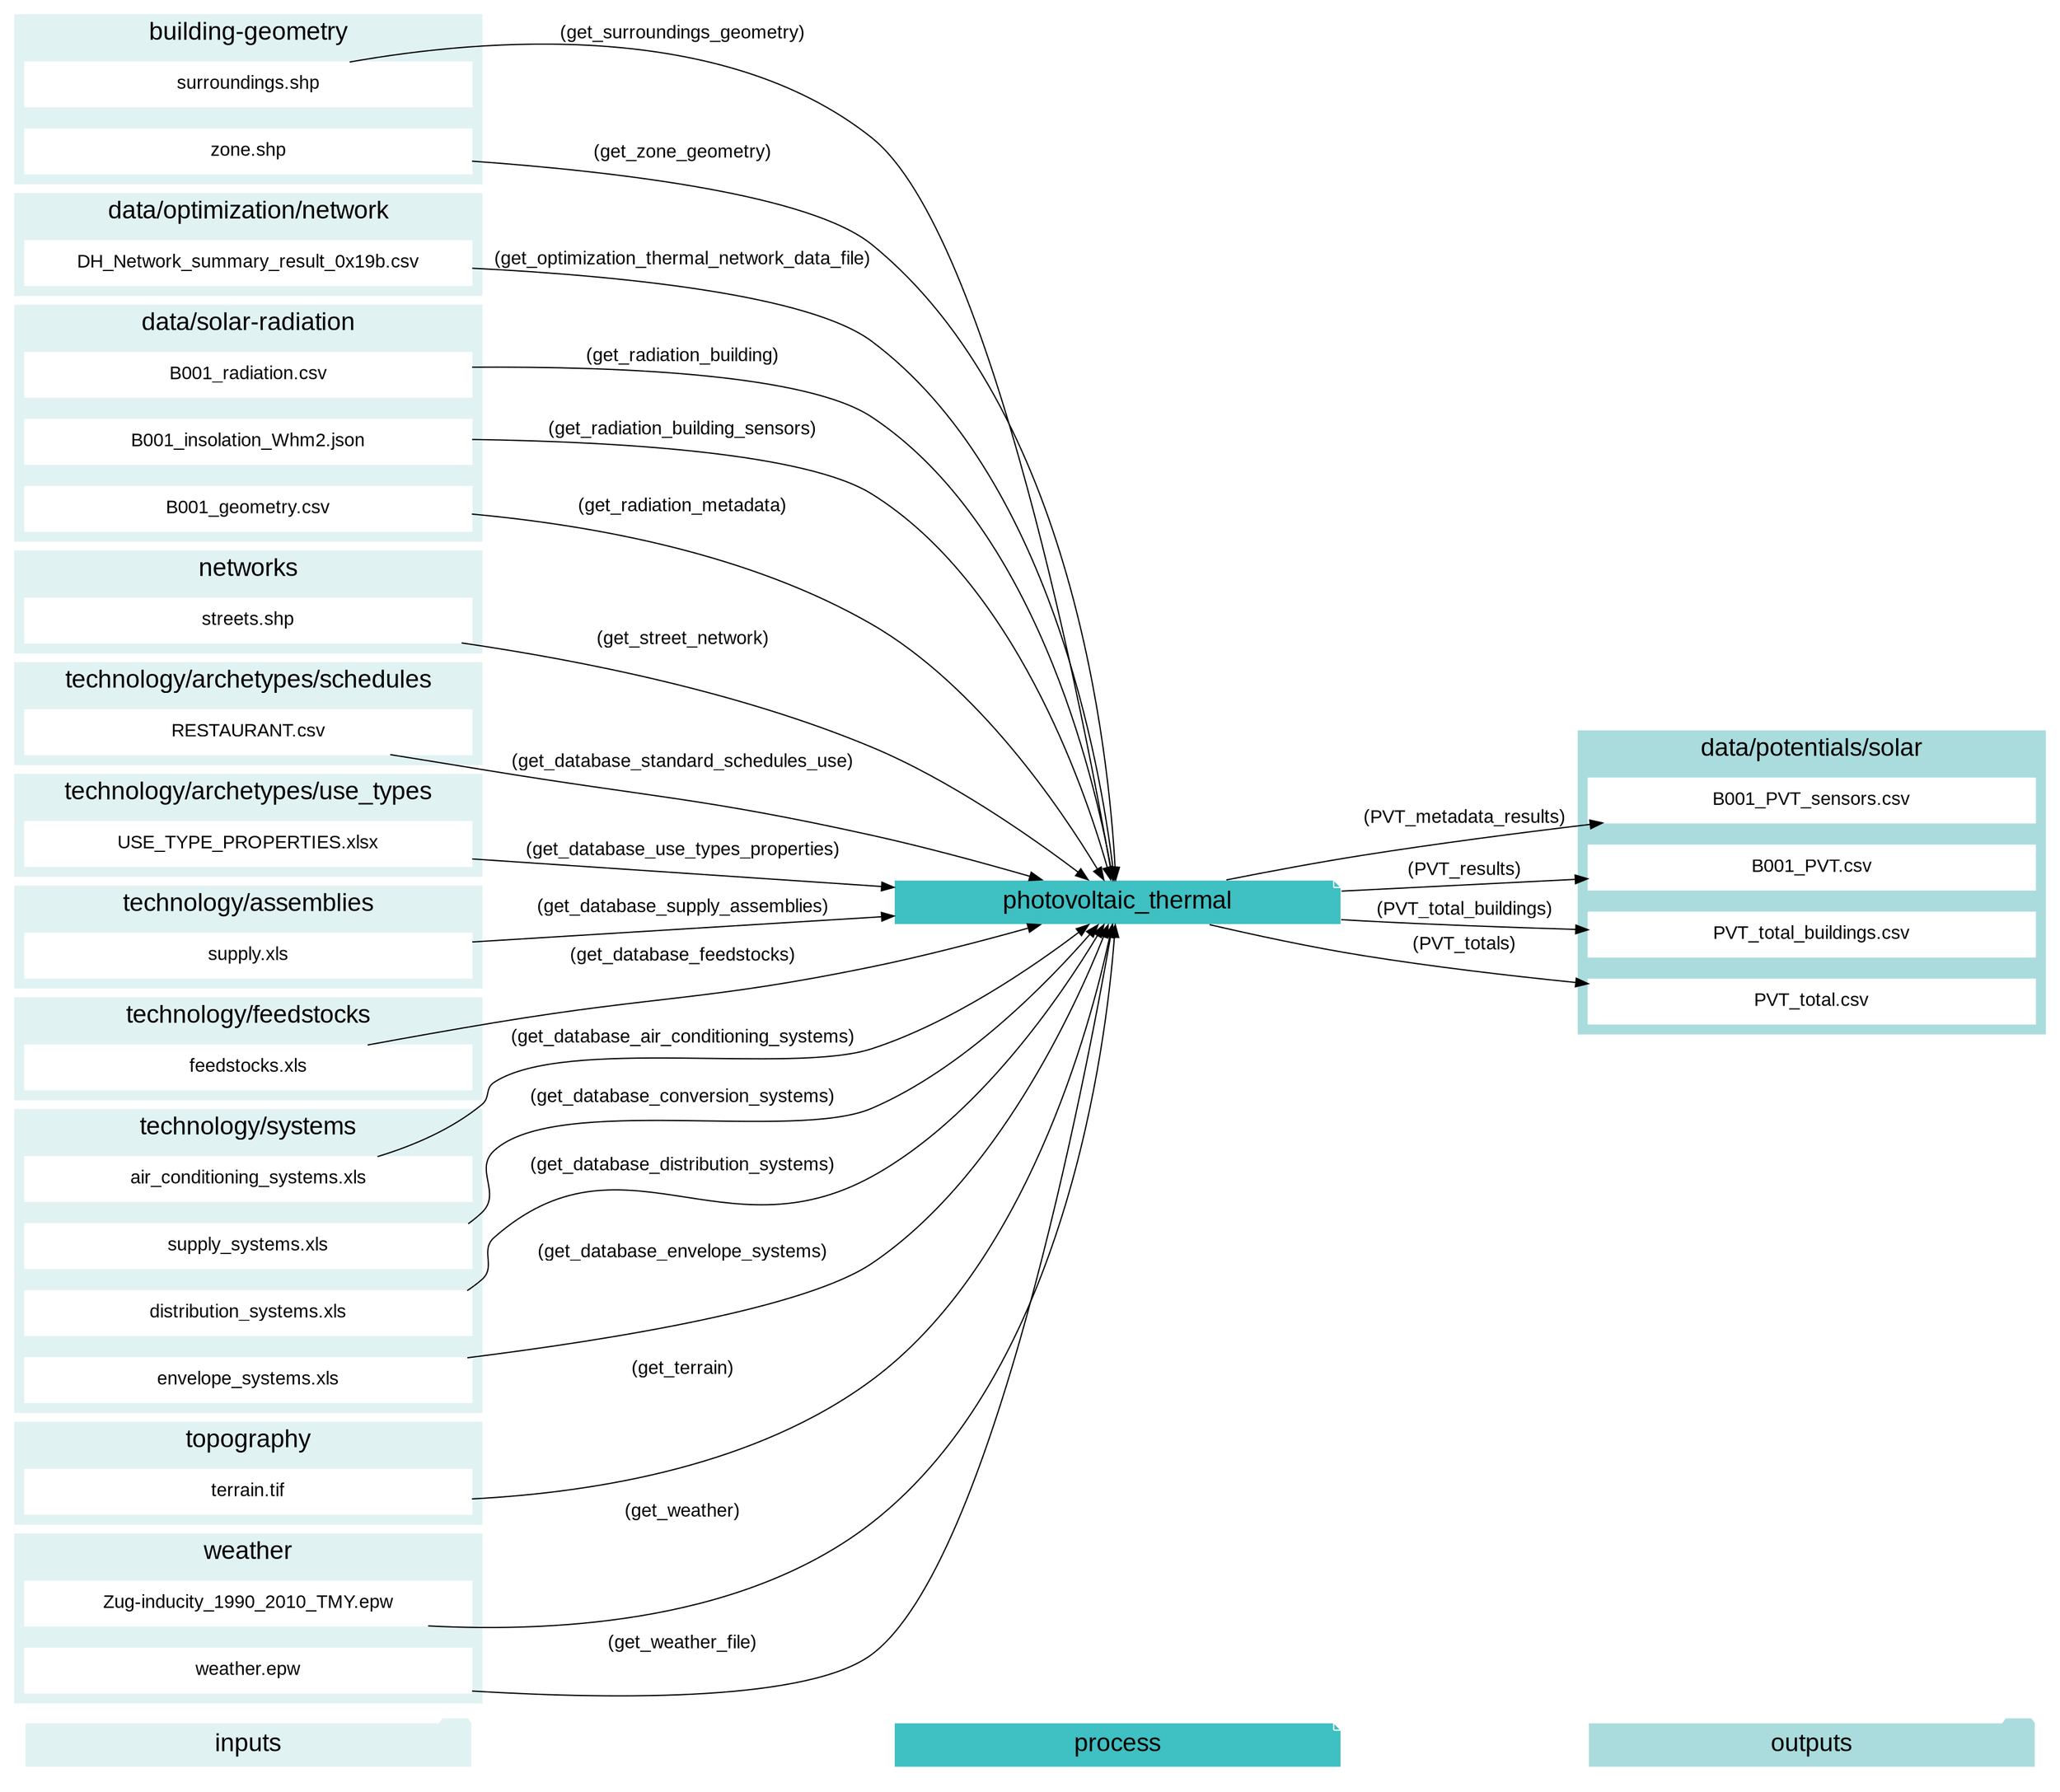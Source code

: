 digraph trace_inputlocator {
    rankdir="LR";
    graph [overlap=false, fontname=arial];
    node [shape=box, style=filled, color=white, fontsize=15, fontname=arial, fixedsize=true, width=5];
    edge [fontname=arial, fontsize = 15]
    newrank=true
    subgraph cluster_legend {
    fontsize=25
    style=invis
    "process"[style=filled, fillcolor="#3FC0C2", shape=note, fontsize=20, fontname="arial"]
    "inputs" [style=filled, shape=folder, color=white, fillcolor="#E1F2F2", fontsize=20]
    "outputs"[style=filled, shape=folder, color=white, fillcolor="#aadcdd", fontsize=20]
    "inputs"->"process"[style=invis]
    "process"->"outputs"[style=invis]
    }
    "photovoltaic_thermal"[style=filled, color=white, fillcolor="#3FC0C2", shape=note, fontsize=20, fontname=arial];
    subgraph cluster_0_in {
        style = filled;
        color = "#E1F2F2";
        fontsize = 20;
        rank=same;
        label="building-geometry";
        "surroundings.shp"
        "zone.shp"
    }
    subgraph cluster_1_in {
        style = filled;
        color = "#E1F2F2";
        fontsize = 20;
        rank=same;
        label="data/optimization/network";
        "DH_Network_summary_result_0x19b.csv"
    }
    subgraph cluster_2_out {
        style = filled;
        color = "#aadcdd";
        fontsize = 20;
        rank=same;
        label="data/potentials/solar";
        "B001_PVT_sensors.csv"
        "B001_PVT.csv"
        "PVT_total_buildings.csv"
        "PVT_total.csv"
    }
    subgraph cluster_3_in {
        style = filled;
        color = "#E1F2F2";
        fontsize = 20;
        rank=same;
        label="data/solar-radiation";
        "B001_radiation.csv"
        "B001_insolation_Whm2.json"
        "B001_geometry.csv"
    }
    subgraph cluster_4_in {
        style = filled;
        color = "#E1F2F2";
        fontsize = 20;
        rank=same;
        label="networks";
        "streets.shp"
    }
    subgraph cluster_5_in {
        style = filled;
        color = "#E1F2F2";
        fontsize = 20;
        rank=same;
        label="technology/archetypes/schedules";
        "RESTAURANT.csv"
    }
    subgraph cluster_6_in {
        style = filled;
        color = "#E1F2F2";
        fontsize = 20;
        rank=same;
        label="technology/archetypes/use_types";
        "USE_TYPE_PROPERTIES.xlsx"
    }
    subgraph cluster_7_in {
        style = filled;
        color = "#E1F2F2";
        fontsize = 20;
        rank=same;
        label="technology/assemblies";
        "supply.xls"
    }
    subgraph cluster_8_in {
        style = filled;
        color = "#E1F2F2";
        fontsize = 20;
        rank=same;
        label="technology/feedstocks";
        "feedstocks.xls"
    }
    subgraph cluster_9_in {
        style = filled;
        color = "#E1F2F2";
        fontsize = 20;
        rank=same;
        label="technology/systems";
        "air_conditioning_systems.xls"
        "supply_systems.xls"
        "distribution_systems.xls"
        "envelope_systems.xls"
    }
    subgraph cluster_10_in {
        style = filled;
        color = "#E1F2F2";
        fontsize = 20;
        rank=same;
        label="topography";
        "terrain.tif"
    }
    subgraph cluster_11_in {
        style = filled;
        color = "#E1F2F2";
        fontsize = 20;
        rank=same;
        label="weather";
        "Zug-inducity_1990_2010_TMY.epw"
        "weather.epw"
    }
    "air_conditioning_systems.xls" -> "photovoltaic_thermal"[label="(get_database_air_conditioning_systems)"]
    "supply_systems.xls" -> "photovoltaic_thermal"[label="(get_database_conversion_systems)"]
    "distribution_systems.xls" -> "photovoltaic_thermal"[label="(get_database_distribution_systems)"]
    "envelope_systems.xls" -> "photovoltaic_thermal"[label="(get_database_envelope_systems)"]
    "feedstocks.xls" -> "photovoltaic_thermal"[label="(get_database_feedstocks)"]
    "RESTAURANT.csv" -> "photovoltaic_thermal"[label="(get_database_standard_schedules_use)"]
    "supply.xls" -> "photovoltaic_thermal"[label="(get_database_supply_assemblies)"]
    "USE_TYPE_PROPERTIES.xlsx" -> "photovoltaic_thermal"[label="(get_database_use_types_properties)"]
    "DH_Network_summary_result_0x19b.csv" -> "photovoltaic_thermal"[label="(get_optimization_thermal_network_data_file)"]
    "B001_radiation.csv" -> "photovoltaic_thermal"[label="(get_radiation_building)"]
    "B001_insolation_Whm2.json" -> "photovoltaic_thermal"[label="(get_radiation_building_sensors)"]
    "B001_geometry.csv" -> "photovoltaic_thermal"[label="(get_radiation_metadata)"]
    "streets.shp" -> "photovoltaic_thermal"[label="(get_street_network)"]
    "surroundings.shp" -> "photovoltaic_thermal"[label="(get_surroundings_geometry)"]
    "terrain.tif" -> "photovoltaic_thermal"[label="(get_terrain)"]
    "Zug-inducity_1990_2010_TMY.epw" -> "photovoltaic_thermal"[label="(get_weather)"]
    "weather.epw" -> "photovoltaic_thermal"[label="(get_weather_file)"]
    "zone.shp" -> "photovoltaic_thermal"[label="(get_zone_geometry)"]
    "photovoltaic_thermal" -> "B001_PVT_sensors.csv"[label="(PVT_metadata_results)"]
    "photovoltaic_thermal" -> "B001_PVT.csv"[label="(PVT_results)"]
    "photovoltaic_thermal" -> "PVT_total_buildings.csv"[label="(PVT_total_buildings)"]
    "photovoltaic_thermal" -> "PVT_total.csv"[label="(PVT_totals)"]
    }